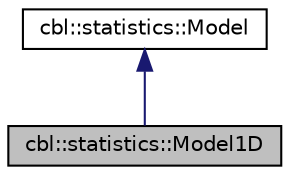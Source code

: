 digraph "cbl::statistics::Model1D"
{
  edge [fontname="Helvetica",fontsize="10",labelfontname="Helvetica",labelfontsize="10"];
  node [fontname="Helvetica",fontsize="10",shape=record];
  Node0 [label="cbl::statistics::Model1D",height=0.2,width=0.4,color="black", fillcolor="grey75", style="filled", fontcolor="black"];
  Node1 -> Node0 [dir="back",color="midnightblue",fontsize="10",style="solid",fontname="Helvetica"];
  Node1 [label="cbl::statistics::Model",height=0.2,width=0.4,color="black", fillcolor="white", style="filled",URL="$d0/da1/classcbl_1_1statistics_1_1Model.html",tooltip="The class Model. "];
}
